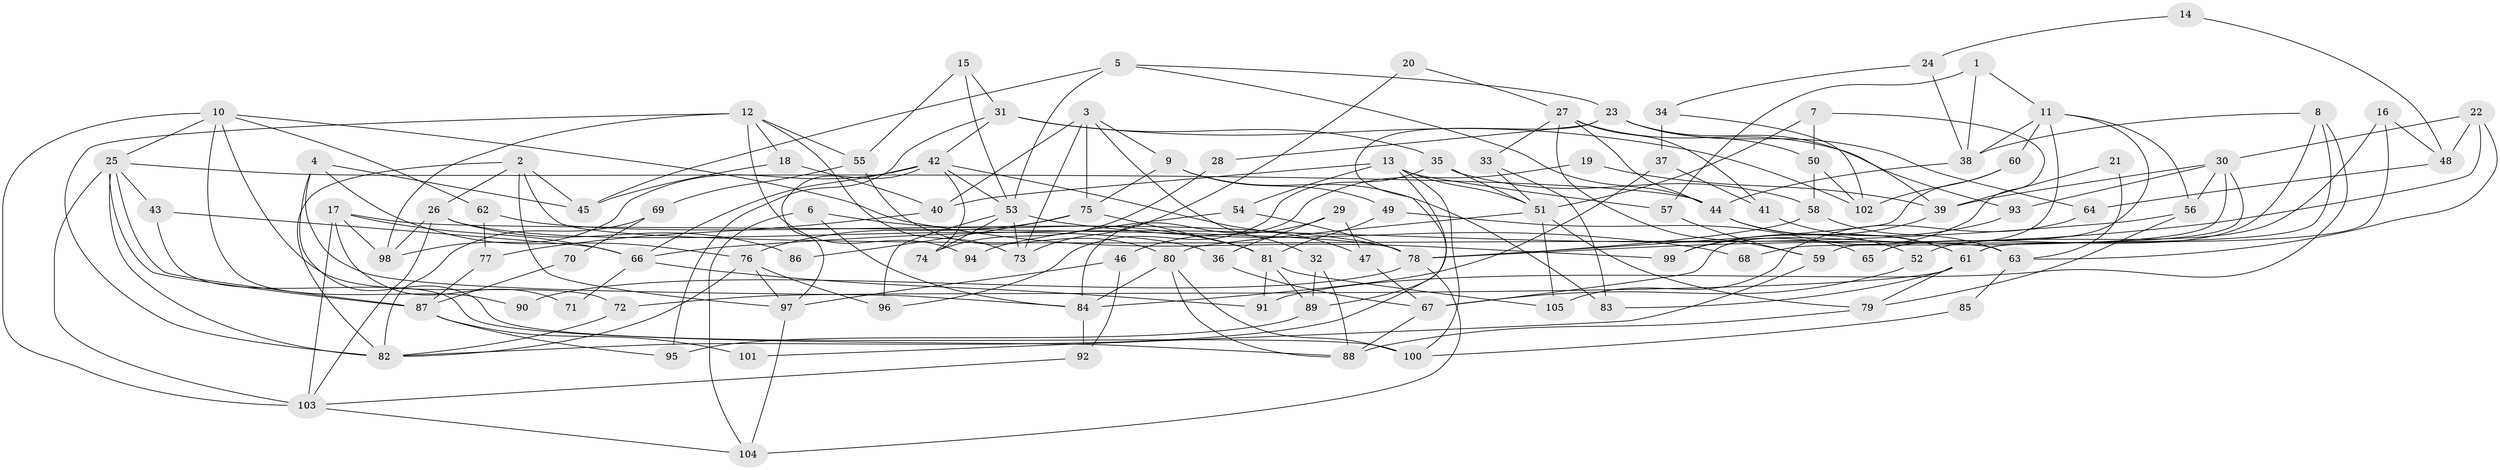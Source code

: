 // coarse degree distribution, {11: 0.030303030303030304, 7: 0.24242424242424243, 3: 0.12121212121212122, 8: 0.18181818181818182, 6: 0.030303030303030304, 4: 0.12121212121212122, 9: 0.12121212121212122, 13: 0.030303030303030304, 12: 0.030303030303030304, 2: 0.06060606060606061, 10: 0.030303030303030304}
// Generated by graph-tools (version 1.1) at 2025/37/03/04/25 23:37:09]
// undirected, 105 vertices, 210 edges
graph export_dot {
  node [color=gray90,style=filled];
  1;
  2;
  3;
  4;
  5;
  6;
  7;
  8;
  9;
  10;
  11;
  12;
  13;
  14;
  15;
  16;
  17;
  18;
  19;
  20;
  21;
  22;
  23;
  24;
  25;
  26;
  27;
  28;
  29;
  30;
  31;
  32;
  33;
  34;
  35;
  36;
  37;
  38;
  39;
  40;
  41;
  42;
  43;
  44;
  45;
  46;
  47;
  48;
  49;
  50;
  51;
  52;
  53;
  54;
  55;
  56;
  57;
  58;
  59;
  60;
  61;
  62;
  63;
  64;
  65;
  66;
  67;
  68;
  69;
  70;
  71;
  72;
  73;
  74;
  75;
  76;
  77;
  78;
  79;
  80;
  81;
  82;
  83;
  84;
  85;
  86;
  87;
  88;
  89;
  90;
  91;
  92;
  93;
  94;
  95;
  96;
  97;
  98;
  99;
  100;
  101;
  102;
  103;
  104;
  105;
  1 -- 38;
  1 -- 11;
  1 -- 57;
  2 -- 26;
  2 -- 97;
  2 -- 45;
  2 -- 63;
  2 -- 82;
  3 -- 75;
  3 -- 40;
  3 -- 9;
  3 -- 32;
  3 -- 73;
  4 -- 100;
  4 -- 76;
  4 -- 45;
  4 -- 84;
  5 -- 44;
  5 -- 45;
  5 -- 23;
  5 -- 53;
  6 -- 104;
  6 -- 84;
  6 -- 81;
  7 -- 50;
  7 -- 51;
  7 -- 99;
  8 -- 61;
  8 -- 38;
  8 -- 65;
  8 -- 91;
  9 -- 75;
  9 -- 49;
  9 -- 83;
  10 -- 103;
  10 -- 25;
  10 -- 62;
  10 -- 72;
  10 -- 90;
  10 -- 99;
  11 -- 67;
  11 -- 65;
  11 -- 38;
  11 -- 56;
  11 -- 60;
  12 -- 82;
  12 -- 73;
  12 -- 18;
  12 -- 55;
  12 -- 94;
  12 -- 98;
  13 -- 57;
  13 -- 40;
  13 -- 51;
  13 -- 54;
  13 -- 89;
  13 -- 100;
  14 -- 48;
  14 -- 24;
  15 -- 53;
  15 -- 55;
  15 -- 31;
  16 -- 61;
  16 -- 48;
  16 -- 52;
  17 -- 103;
  17 -- 66;
  17 -- 71;
  17 -- 78;
  17 -- 98;
  18 -- 45;
  18 -- 40;
  19 -- 39;
  19 -- 84;
  20 -- 73;
  20 -- 27;
  21 -- 63;
  21 -- 39;
  22 -- 78;
  22 -- 30;
  22 -- 48;
  22 -- 63;
  23 -- 82;
  23 -- 28;
  23 -- 39;
  23 -- 50;
  23 -- 64;
  24 -- 38;
  24 -- 34;
  25 -- 43;
  25 -- 87;
  25 -- 87;
  25 -- 44;
  25 -- 82;
  25 -- 103;
  26 -- 98;
  26 -- 103;
  26 -- 36;
  26 -- 86;
  27 -- 33;
  27 -- 44;
  27 -- 41;
  27 -- 59;
  27 -- 93;
  28 -- 74;
  29 -- 36;
  29 -- 47;
  29 -- 46;
  30 -- 39;
  30 -- 93;
  30 -- 56;
  30 -- 59;
  30 -- 68;
  31 -- 35;
  31 -- 42;
  31 -- 95;
  31 -- 102;
  32 -- 89;
  32 -- 88;
  33 -- 83;
  33 -- 51;
  34 -- 37;
  34 -- 102;
  35 -- 51;
  35 -- 58;
  35 -- 96;
  36 -- 67;
  37 -- 41;
  37 -- 84;
  38 -- 44;
  39 -- 99;
  40 -- 77;
  41 -- 61;
  42 -- 98;
  42 -- 47;
  42 -- 53;
  42 -- 66;
  42 -- 74;
  42 -- 97;
  43 -- 66;
  43 -- 88;
  44 -- 61;
  44 -- 52;
  46 -- 97;
  46 -- 92;
  47 -- 67;
  48 -- 64;
  49 -- 81;
  49 -- 65;
  50 -- 58;
  50 -- 102;
  51 -- 79;
  51 -- 80;
  51 -- 105;
  52 -- 67;
  53 -- 68;
  53 -- 73;
  53 -- 74;
  53 -- 96;
  54 -- 78;
  54 -- 94;
  55 -- 80;
  55 -- 69;
  56 -- 66;
  56 -- 79;
  57 -- 59;
  58 -- 63;
  58 -- 78;
  59 -- 101;
  60 -- 102;
  60 -- 78;
  61 -- 72;
  61 -- 79;
  61 -- 83;
  62 -- 78;
  62 -- 77;
  63 -- 85;
  64 -- 105;
  66 -- 71;
  66 -- 91;
  67 -- 88;
  69 -- 82;
  69 -- 70;
  70 -- 87;
  72 -- 82;
  75 -- 81;
  75 -- 76;
  75 -- 86;
  76 -- 96;
  76 -- 82;
  76 -- 97;
  77 -- 87;
  78 -- 90;
  78 -- 104;
  79 -- 88;
  80 -- 84;
  80 -- 88;
  80 -- 100;
  81 -- 91;
  81 -- 89;
  81 -- 105;
  84 -- 92;
  85 -- 100;
  87 -- 95;
  87 -- 101;
  89 -- 95;
  92 -- 103;
  93 -- 99;
  97 -- 104;
  103 -- 104;
}
